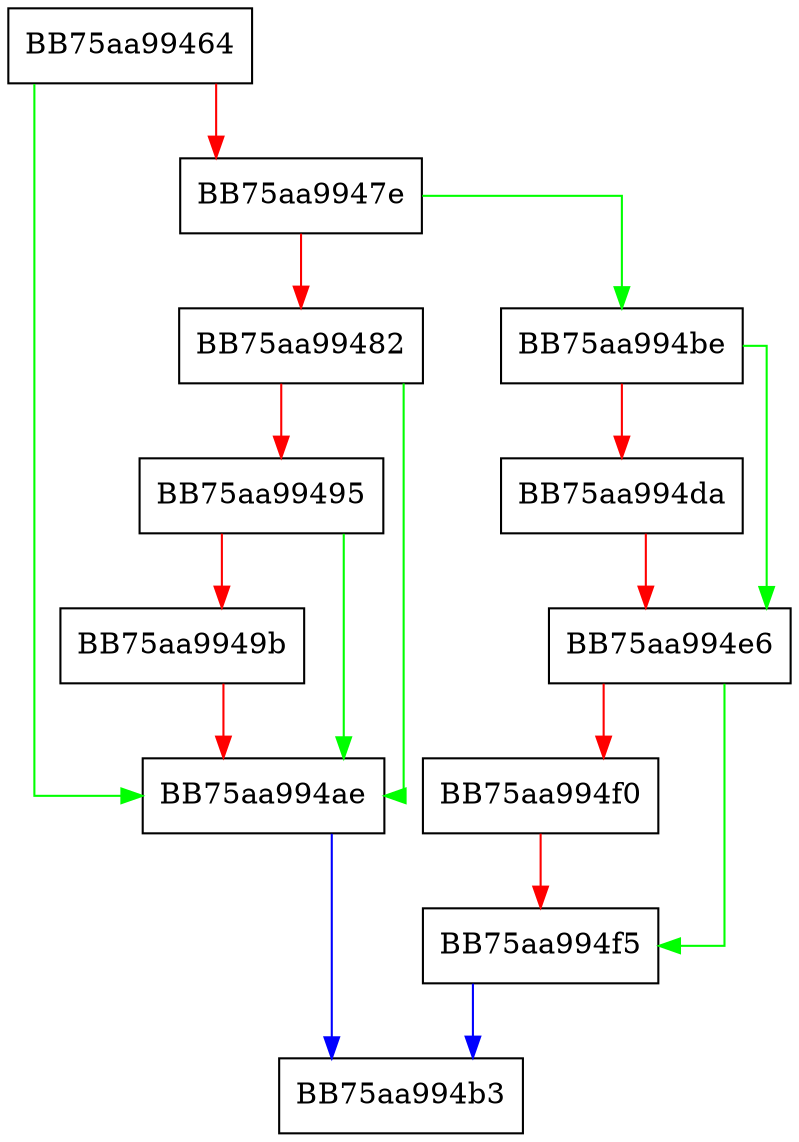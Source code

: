 digraph MemScanSuspendProcess {
  node [shape="box"];
  graph [splines=ortho];
  BB75aa99464 -> BB75aa994ae [color="green"];
  BB75aa99464 -> BB75aa9947e [color="red"];
  BB75aa9947e -> BB75aa994be [color="green"];
  BB75aa9947e -> BB75aa99482 [color="red"];
  BB75aa99482 -> BB75aa994ae [color="green"];
  BB75aa99482 -> BB75aa99495 [color="red"];
  BB75aa99495 -> BB75aa994ae [color="green"];
  BB75aa99495 -> BB75aa9949b [color="red"];
  BB75aa9949b -> BB75aa994ae [color="red"];
  BB75aa994ae -> BB75aa994b3 [color="blue"];
  BB75aa994be -> BB75aa994e6 [color="green"];
  BB75aa994be -> BB75aa994da [color="red"];
  BB75aa994da -> BB75aa994e6 [color="red"];
  BB75aa994e6 -> BB75aa994f5 [color="green"];
  BB75aa994e6 -> BB75aa994f0 [color="red"];
  BB75aa994f0 -> BB75aa994f5 [color="red"];
  BB75aa994f5 -> BB75aa994b3 [color="blue"];
}